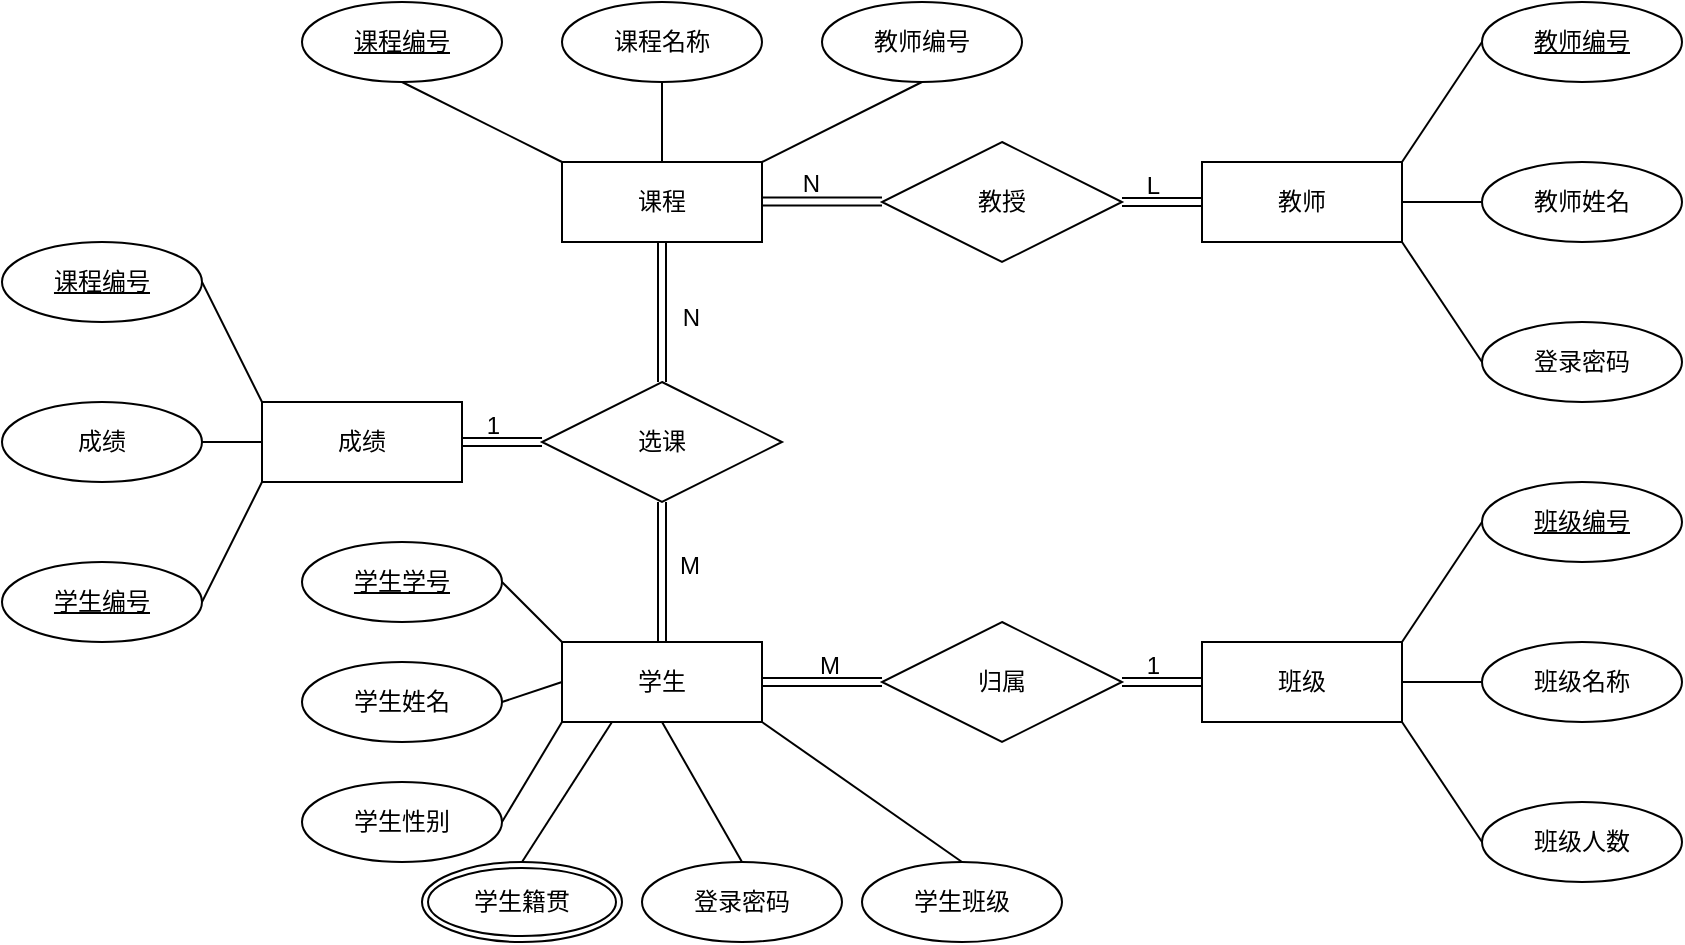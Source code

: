 <mxfile version="24.4.13" type="github">
  <diagram id="R2lEEEUBdFMjLlhIrx00" name="Page-1">
    <mxGraphModel dx="1112" dy="715" grid="1" gridSize="10" guides="1" tooltips="1" connect="1" arrows="1" fold="1" page="1" pageScale="1" pageWidth="850" pageHeight="1100" math="0" shadow="0" extFonts="Permanent Marker^https://fonts.googleapis.com/css?family=Permanent+Marker">
      <root>
        <mxCell id="0" />
        <mxCell id="1" parent="0" />
        <mxCell id="BHFfs2LMSZxfrCtF2bNt-1" value="学生" style="whiteSpace=wrap;html=1;align=center;" vertex="1" parent="1">
          <mxGeometry x="280" y="360" width="100" height="40" as="geometry" />
        </mxCell>
        <mxCell id="BHFfs2LMSZxfrCtF2bNt-2" value="班级" style="whiteSpace=wrap;html=1;align=center;" vertex="1" parent="1">
          <mxGeometry x="600" y="360" width="100" height="40" as="geometry" />
        </mxCell>
        <mxCell id="BHFfs2LMSZxfrCtF2bNt-3" value="课程" style="whiteSpace=wrap;html=1;align=center;" vertex="1" parent="1">
          <mxGeometry x="280" y="120" width="100" height="40" as="geometry" />
        </mxCell>
        <mxCell id="BHFfs2LMSZxfrCtF2bNt-4" value="选课" style="shape=rhombus;perimeter=rhombusPerimeter;whiteSpace=wrap;html=1;align=center;" vertex="1" parent="1">
          <mxGeometry x="270" y="230" width="120" height="60" as="geometry" />
        </mxCell>
        <mxCell id="BHFfs2LMSZxfrCtF2bNt-8" value="" style="shape=link;html=1;rounded=0;fontSize=12;startSize=8;endSize=8;curved=1;exitX=0.5;exitY=1;exitDx=0;exitDy=0;entryX=0.5;entryY=0;entryDx=0;entryDy=0;" edge="1" parent="1" source="BHFfs2LMSZxfrCtF2bNt-3" target="BHFfs2LMSZxfrCtF2bNt-4">
          <mxGeometry relative="1" as="geometry">
            <mxPoint x="330" y="170" as="sourcePoint" />
            <mxPoint x="490" y="170" as="targetPoint" />
          </mxGeometry>
        </mxCell>
        <mxCell id="BHFfs2LMSZxfrCtF2bNt-9" value="N" style="resizable=0;html=1;whiteSpace=wrap;align=right;verticalAlign=bottom;" connectable="0" vertex="1" parent="BHFfs2LMSZxfrCtF2bNt-8">
          <mxGeometry x="1" relative="1" as="geometry">
            <mxPoint x="20" y="-24" as="offset" />
          </mxGeometry>
        </mxCell>
        <mxCell id="BHFfs2LMSZxfrCtF2bNt-10" value="" style="shape=link;html=1;rounded=0;fontSize=12;startSize=8;endSize=8;curved=1;exitX=0.5;exitY=1;exitDx=0;exitDy=0;entryX=0.5;entryY=0;entryDx=0;entryDy=0;" edge="1" parent="1" source="BHFfs2LMSZxfrCtF2bNt-4" target="BHFfs2LMSZxfrCtF2bNt-1">
          <mxGeometry relative="1" as="geometry">
            <mxPoint x="470" y="240" as="sourcePoint" />
            <mxPoint x="630" y="240" as="targetPoint" />
          </mxGeometry>
        </mxCell>
        <mxCell id="BHFfs2LMSZxfrCtF2bNt-11" value="M" style="resizable=0;html=1;whiteSpace=wrap;align=right;verticalAlign=bottom;" connectable="0" vertex="1" parent="BHFfs2LMSZxfrCtF2bNt-10">
          <mxGeometry x="1" relative="1" as="geometry">
            <mxPoint x="20" y="-30" as="offset" />
          </mxGeometry>
        </mxCell>
        <mxCell id="BHFfs2LMSZxfrCtF2bNt-12" value="归属" style="shape=rhombus;perimeter=rhombusPerimeter;whiteSpace=wrap;html=1;align=center;" vertex="1" parent="1">
          <mxGeometry x="440" y="350" width="120" height="60" as="geometry" />
        </mxCell>
        <mxCell id="BHFfs2LMSZxfrCtF2bNt-16" value="" style="shape=link;html=1;rounded=0;fontSize=12;startSize=8;endSize=8;curved=1;exitX=1;exitY=0.5;exitDx=0;exitDy=0;entryX=0;entryY=0.5;entryDx=0;entryDy=0;" edge="1" parent="1" source="BHFfs2LMSZxfrCtF2bNt-12" target="BHFfs2LMSZxfrCtF2bNt-2">
          <mxGeometry relative="1" as="geometry">
            <mxPoint x="450" y="240" as="sourcePoint" />
            <mxPoint x="610" y="240" as="targetPoint" />
          </mxGeometry>
        </mxCell>
        <mxCell id="BHFfs2LMSZxfrCtF2bNt-17" value="1" style="resizable=0;html=1;whiteSpace=wrap;align=right;verticalAlign=bottom;" connectable="0" vertex="1" parent="BHFfs2LMSZxfrCtF2bNt-16">
          <mxGeometry x="1" relative="1" as="geometry">
            <mxPoint x="-20" as="offset" />
          </mxGeometry>
        </mxCell>
        <mxCell id="BHFfs2LMSZxfrCtF2bNt-18" value="" style="shape=link;html=1;rounded=0;fontSize=12;startSize=8;endSize=8;curved=1;exitX=1;exitY=0.5;exitDx=0;exitDy=0;entryX=0;entryY=0.5;entryDx=0;entryDy=0;" edge="1" parent="1" source="BHFfs2LMSZxfrCtF2bNt-1" target="BHFfs2LMSZxfrCtF2bNt-12">
          <mxGeometry relative="1" as="geometry">
            <mxPoint x="430" y="350" as="sourcePoint" />
            <mxPoint x="590" y="350" as="targetPoint" />
          </mxGeometry>
        </mxCell>
        <mxCell id="BHFfs2LMSZxfrCtF2bNt-19" value="M" style="resizable=0;html=1;whiteSpace=wrap;align=right;verticalAlign=bottom;" connectable="0" vertex="1" parent="BHFfs2LMSZxfrCtF2bNt-18">
          <mxGeometry x="1" relative="1" as="geometry">
            <mxPoint x="-20" as="offset" />
          </mxGeometry>
        </mxCell>
        <mxCell id="BHFfs2LMSZxfrCtF2bNt-20" value="教授" style="shape=rhombus;perimeter=rhombusPerimeter;whiteSpace=wrap;html=1;align=center;" vertex="1" parent="1">
          <mxGeometry x="440" y="110" width="120" height="60" as="geometry" />
        </mxCell>
        <mxCell id="BHFfs2LMSZxfrCtF2bNt-21" value="" style="shape=link;html=1;rounded=0;fontSize=12;startSize=8;endSize=8;curved=1;exitX=1;exitY=0.5;exitDx=0;exitDy=0;entryX=0;entryY=0.5;entryDx=0;entryDy=0;" edge="1" parent="1">
          <mxGeometry relative="1" as="geometry">
            <mxPoint x="380" y="139.8" as="sourcePoint" />
            <mxPoint x="440" y="139.8" as="targetPoint" />
          </mxGeometry>
        </mxCell>
        <mxCell id="BHFfs2LMSZxfrCtF2bNt-22" value="N" style="resizable=0;html=1;whiteSpace=wrap;align=right;verticalAlign=bottom;" connectable="0" vertex="1" parent="BHFfs2LMSZxfrCtF2bNt-21">
          <mxGeometry x="1" relative="1" as="geometry">
            <mxPoint x="-30" as="offset" />
          </mxGeometry>
        </mxCell>
        <mxCell id="BHFfs2LMSZxfrCtF2bNt-23" value="" style="shape=link;html=1;rounded=0;fontSize=12;startSize=8;endSize=8;curved=1;entryX=0;entryY=0.5;entryDx=0;entryDy=0;exitX=1;exitY=0.5;exitDx=0;exitDy=0;" edge="1" parent="1" source="BHFfs2LMSZxfrCtF2bNt-20" target="BHFfs2LMSZxfrCtF2bNt-25">
          <mxGeometry relative="1" as="geometry">
            <mxPoint x="380" y="250" as="sourcePoint" />
            <mxPoint x="515" y="250" as="targetPoint" />
          </mxGeometry>
        </mxCell>
        <mxCell id="BHFfs2LMSZxfrCtF2bNt-24" value="L" style="resizable=0;html=1;whiteSpace=wrap;align=right;verticalAlign=bottom;" connectable="0" vertex="1" parent="BHFfs2LMSZxfrCtF2bNt-23">
          <mxGeometry x="1" relative="1" as="geometry">
            <mxPoint x="-20" as="offset" />
          </mxGeometry>
        </mxCell>
        <mxCell id="BHFfs2LMSZxfrCtF2bNt-25" value="教师" style="whiteSpace=wrap;html=1;align=center;" vertex="1" parent="1">
          <mxGeometry x="600" y="120" width="100" height="40" as="geometry" />
        </mxCell>
        <mxCell id="BHFfs2LMSZxfrCtF2bNt-26" value="成绩" style="whiteSpace=wrap;html=1;align=center;" vertex="1" parent="1">
          <mxGeometry x="130" y="240" width="100" height="40" as="geometry" />
        </mxCell>
        <mxCell id="BHFfs2LMSZxfrCtF2bNt-27" value="" style="shape=link;html=1;rounded=0;fontSize=12;startSize=8;endSize=8;curved=1;exitX=1;exitY=0.5;exitDx=0;exitDy=0;entryX=0;entryY=0.5;entryDx=0;entryDy=0;" edge="1" parent="1" source="BHFfs2LMSZxfrCtF2bNt-26" target="BHFfs2LMSZxfrCtF2bNt-4">
          <mxGeometry relative="1" as="geometry">
            <mxPoint x="190" y="259.71" as="sourcePoint" />
            <mxPoint x="250" y="200" as="targetPoint" />
          </mxGeometry>
        </mxCell>
        <mxCell id="BHFfs2LMSZxfrCtF2bNt-28" value="1" style="resizable=0;html=1;whiteSpace=wrap;align=right;verticalAlign=bottom;" connectable="0" vertex="1" parent="BHFfs2LMSZxfrCtF2bNt-27">
          <mxGeometry x="1" relative="1" as="geometry">
            <mxPoint x="-20" as="offset" />
          </mxGeometry>
        </mxCell>
        <mxCell id="BHFfs2LMSZxfrCtF2bNt-29" value="学生编号" style="ellipse;whiteSpace=wrap;html=1;align=center;fontStyle=4;" vertex="1" parent="1">
          <mxGeometry y="320" width="100" height="40" as="geometry" />
        </mxCell>
        <mxCell id="BHFfs2LMSZxfrCtF2bNt-30" value="课程编号" style="ellipse;whiteSpace=wrap;html=1;align=center;fontStyle=4;" vertex="1" parent="1">
          <mxGeometry y="160" width="100" height="40" as="geometry" />
        </mxCell>
        <mxCell id="BHFfs2LMSZxfrCtF2bNt-31" value="成绩" style="ellipse;whiteSpace=wrap;html=1;align=center;" vertex="1" parent="1">
          <mxGeometry y="240" width="100" height="40" as="geometry" />
        </mxCell>
        <mxCell id="BHFfs2LMSZxfrCtF2bNt-33" value="" style="endArrow=none;html=1;rounded=0;fontSize=12;startSize=8;endSize=8;curved=1;exitX=1;exitY=0.5;exitDx=0;exitDy=0;entryX=0;entryY=1;entryDx=0;entryDy=0;" edge="1" parent="1" source="BHFfs2LMSZxfrCtF2bNt-29" target="BHFfs2LMSZxfrCtF2bNt-26">
          <mxGeometry relative="1" as="geometry">
            <mxPoint x="100" y="270" as="sourcePoint" />
            <mxPoint x="260" y="270" as="targetPoint" />
          </mxGeometry>
        </mxCell>
        <mxCell id="BHFfs2LMSZxfrCtF2bNt-34" value="" style="endArrow=none;html=1;rounded=0;fontSize=12;startSize=8;endSize=8;curved=1;exitX=1;exitY=0.5;exitDx=0;exitDy=0;entryX=0;entryY=0.5;entryDx=0;entryDy=0;" edge="1" parent="1" source="BHFfs2LMSZxfrCtF2bNt-31" target="BHFfs2LMSZxfrCtF2bNt-26">
          <mxGeometry relative="1" as="geometry">
            <mxPoint x="100" y="270" as="sourcePoint" />
            <mxPoint x="260" y="270" as="targetPoint" />
          </mxGeometry>
        </mxCell>
        <mxCell id="BHFfs2LMSZxfrCtF2bNt-35" value="" style="endArrow=none;html=1;rounded=0;fontSize=12;startSize=8;endSize=8;curved=1;exitX=1;exitY=0.5;exitDx=0;exitDy=0;entryX=0;entryY=0;entryDx=0;entryDy=0;" edge="1" parent="1" source="BHFfs2LMSZxfrCtF2bNt-30" target="BHFfs2LMSZxfrCtF2bNt-26">
          <mxGeometry relative="1" as="geometry">
            <mxPoint x="100" y="270" as="sourcePoint" />
            <mxPoint x="260" y="270" as="targetPoint" />
          </mxGeometry>
        </mxCell>
        <mxCell id="BHFfs2LMSZxfrCtF2bNt-37" value="学生学号" style="ellipse;whiteSpace=wrap;html=1;align=center;fontStyle=4;" vertex="1" parent="1">
          <mxGeometry x="150" y="310" width="100" height="40" as="geometry" />
        </mxCell>
        <mxCell id="BHFfs2LMSZxfrCtF2bNt-38" value="学生姓名" style="ellipse;whiteSpace=wrap;html=1;align=center;" vertex="1" parent="1">
          <mxGeometry x="150" y="370" width="100" height="40" as="geometry" />
        </mxCell>
        <mxCell id="BHFfs2LMSZxfrCtF2bNt-39" value="学生性别" style="ellipse;whiteSpace=wrap;html=1;align=center;" vertex="1" parent="1">
          <mxGeometry x="150" y="430" width="100" height="40" as="geometry" />
        </mxCell>
        <mxCell id="BHFfs2LMSZxfrCtF2bNt-40" value="学生籍贯" style="ellipse;shape=doubleEllipse;margin=3;whiteSpace=wrap;html=1;align=center;" vertex="1" parent="1">
          <mxGeometry x="210" y="470" width="100" height="40" as="geometry" />
        </mxCell>
        <mxCell id="BHFfs2LMSZxfrCtF2bNt-41" value="登录密码" style="ellipse;whiteSpace=wrap;html=1;align=center;" vertex="1" parent="1">
          <mxGeometry x="320" y="470" width="100" height="40" as="geometry" />
        </mxCell>
        <mxCell id="BHFfs2LMSZxfrCtF2bNt-42" value="学生班级" style="ellipse;whiteSpace=wrap;html=1;align=center;" vertex="1" parent="1">
          <mxGeometry x="430" y="470" width="100" height="40" as="geometry" />
        </mxCell>
        <mxCell id="BHFfs2LMSZxfrCtF2bNt-43" value="" style="endArrow=none;html=1;rounded=0;fontSize=12;startSize=8;endSize=8;curved=1;exitX=1;exitY=0.5;exitDx=0;exitDy=0;entryX=0;entryY=0;entryDx=0;entryDy=0;" edge="1" parent="1" source="BHFfs2LMSZxfrCtF2bNt-37" target="BHFfs2LMSZxfrCtF2bNt-1">
          <mxGeometry relative="1" as="geometry">
            <mxPoint x="370" y="420" as="sourcePoint" />
            <mxPoint x="530" y="420" as="targetPoint" />
          </mxGeometry>
        </mxCell>
        <mxCell id="BHFfs2LMSZxfrCtF2bNt-44" value="" style="endArrow=none;html=1;rounded=0;fontSize=12;startSize=8;endSize=8;curved=1;exitX=1;exitY=1;exitDx=0;exitDy=0;entryX=0.5;entryY=0;entryDx=0;entryDy=0;" edge="1" parent="1" source="BHFfs2LMSZxfrCtF2bNt-1" target="BHFfs2LMSZxfrCtF2bNt-42">
          <mxGeometry relative="1" as="geometry">
            <mxPoint x="370" y="420" as="sourcePoint" />
            <mxPoint x="530" y="420" as="targetPoint" />
          </mxGeometry>
        </mxCell>
        <mxCell id="BHFfs2LMSZxfrCtF2bNt-45" value="" style="endArrow=none;html=1;rounded=0;fontSize=12;startSize=8;endSize=8;curved=1;exitX=0.5;exitY=0;exitDx=0;exitDy=0;entryX=0.5;entryY=1;entryDx=0;entryDy=0;" edge="1" parent="1" source="BHFfs2LMSZxfrCtF2bNt-41" target="BHFfs2LMSZxfrCtF2bNt-1">
          <mxGeometry relative="1" as="geometry">
            <mxPoint x="370" y="420" as="sourcePoint" />
            <mxPoint x="530" y="420" as="targetPoint" />
          </mxGeometry>
        </mxCell>
        <mxCell id="BHFfs2LMSZxfrCtF2bNt-46" value="" style="endArrow=none;html=1;rounded=0;fontSize=12;startSize=8;endSize=8;curved=1;exitX=0.5;exitY=0;exitDx=0;exitDy=0;entryX=0.25;entryY=1;entryDx=0;entryDy=0;" edge="1" parent="1" source="BHFfs2LMSZxfrCtF2bNt-40" target="BHFfs2LMSZxfrCtF2bNt-1">
          <mxGeometry relative="1" as="geometry">
            <mxPoint x="370" y="420" as="sourcePoint" />
            <mxPoint x="530" y="420" as="targetPoint" />
          </mxGeometry>
        </mxCell>
        <mxCell id="BHFfs2LMSZxfrCtF2bNt-47" value="" style="endArrow=none;html=1;rounded=0;fontSize=12;startSize=8;endSize=8;curved=1;exitX=1;exitY=0.5;exitDx=0;exitDy=0;entryX=0;entryY=1;entryDx=0;entryDy=0;" edge="1" parent="1" source="BHFfs2LMSZxfrCtF2bNt-39" target="BHFfs2LMSZxfrCtF2bNt-1">
          <mxGeometry relative="1" as="geometry">
            <mxPoint x="370" y="420" as="sourcePoint" />
            <mxPoint x="530" y="420" as="targetPoint" />
          </mxGeometry>
        </mxCell>
        <mxCell id="BHFfs2LMSZxfrCtF2bNt-48" value="" style="endArrow=none;html=1;rounded=0;fontSize=12;startSize=8;endSize=8;curved=1;exitX=1;exitY=0.5;exitDx=0;exitDy=0;entryX=0;entryY=0.5;entryDx=0;entryDy=0;" edge="1" parent="1" source="BHFfs2LMSZxfrCtF2bNt-38" target="BHFfs2LMSZxfrCtF2bNt-1">
          <mxGeometry relative="1" as="geometry">
            <mxPoint x="370" y="420" as="sourcePoint" />
            <mxPoint x="530" y="420" as="targetPoint" />
          </mxGeometry>
        </mxCell>
        <mxCell id="BHFfs2LMSZxfrCtF2bNt-49" value="教师编号" style="ellipse;whiteSpace=wrap;html=1;align=center;" vertex="1" parent="1">
          <mxGeometry x="410" y="40" width="100" height="40" as="geometry" />
        </mxCell>
        <mxCell id="BHFfs2LMSZxfrCtF2bNt-50" value="课程名称" style="ellipse;whiteSpace=wrap;html=1;align=center;" vertex="1" parent="1">
          <mxGeometry x="280" y="40" width="100" height="40" as="geometry" />
        </mxCell>
        <mxCell id="BHFfs2LMSZxfrCtF2bNt-51" value="课程编号" style="ellipse;whiteSpace=wrap;html=1;align=center;fontStyle=4;" vertex="1" parent="1">
          <mxGeometry x="150" y="40" width="100" height="40" as="geometry" />
        </mxCell>
        <mxCell id="BHFfs2LMSZxfrCtF2bNt-52" value="" style="endArrow=none;html=1;rounded=0;fontSize=12;startSize=8;endSize=8;curved=1;exitX=0.5;exitY=1;exitDx=0;exitDy=0;entryX=1;entryY=0;entryDx=0;entryDy=0;" edge="1" parent="1" source="BHFfs2LMSZxfrCtF2bNt-49" target="BHFfs2LMSZxfrCtF2bNt-3">
          <mxGeometry relative="1" as="geometry">
            <mxPoint x="370" y="130" as="sourcePoint" />
            <mxPoint x="530" y="130" as="targetPoint" />
          </mxGeometry>
        </mxCell>
        <mxCell id="BHFfs2LMSZxfrCtF2bNt-53" value="" style="endArrow=none;html=1;rounded=0;fontSize=12;startSize=8;endSize=8;curved=1;exitX=0.5;exitY=1;exitDx=0;exitDy=0;entryX=0.5;entryY=0;entryDx=0;entryDy=0;" edge="1" parent="1" source="BHFfs2LMSZxfrCtF2bNt-50" target="BHFfs2LMSZxfrCtF2bNt-3">
          <mxGeometry relative="1" as="geometry">
            <mxPoint x="370" y="130" as="sourcePoint" />
            <mxPoint x="530" y="130" as="targetPoint" />
          </mxGeometry>
        </mxCell>
        <mxCell id="BHFfs2LMSZxfrCtF2bNt-54" value="" style="endArrow=none;html=1;rounded=0;fontSize=12;startSize=8;endSize=8;curved=1;exitX=0.5;exitY=1;exitDx=0;exitDy=0;entryX=0;entryY=0;entryDx=0;entryDy=0;" edge="1" parent="1" source="BHFfs2LMSZxfrCtF2bNt-51" target="BHFfs2LMSZxfrCtF2bNt-3">
          <mxGeometry relative="1" as="geometry">
            <mxPoint x="370" y="130" as="sourcePoint" />
            <mxPoint x="530" y="130" as="targetPoint" />
          </mxGeometry>
        </mxCell>
        <mxCell id="BHFfs2LMSZxfrCtF2bNt-55" value="教师编号" style="ellipse;whiteSpace=wrap;html=1;align=center;fontStyle=4;" vertex="1" parent="1">
          <mxGeometry x="740" y="40" width="100" height="40" as="geometry" />
        </mxCell>
        <mxCell id="BHFfs2LMSZxfrCtF2bNt-56" value="教师姓名" style="ellipse;whiteSpace=wrap;html=1;align=center;" vertex="1" parent="1">
          <mxGeometry x="740" y="120" width="100" height="40" as="geometry" />
        </mxCell>
        <mxCell id="BHFfs2LMSZxfrCtF2bNt-57" value="登录密码" style="ellipse;whiteSpace=wrap;html=1;align=center;" vertex="1" parent="1">
          <mxGeometry x="740" y="200" width="100" height="40" as="geometry" />
        </mxCell>
        <mxCell id="BHFfs2LMSZxfrCtF2bNt-58" value="" style="endArrow=none;html=1;rounded=0;fontSize=12;startSize=8;endSize=8;curved=1;exitX=1;exitY=1;exitDx=0;exitDy=0;entryX=0;entryY=0.5;entryDx=0;entryDy=0;" edge="1" parent="1" source="BHFfs2LMSZxfrCtF2bNt-25" target="BHFfs2LMSZxfrCtF2bNt-57">
          <mxGeometry relative="1" as="geometry">
            <mxPoint x="660" y="130" as="sourcePoint" />
            <mxPoint x="820" y="130" as="targetPoint" />
          </mxGeometry>
        </mxCell>
        <mxCell id="BHFfs2LMSZxfrCtF2bNt-59" value="" style="endArrow=none;html=1;rounded=0;fontSize=12;startSize=8;endSize=8;curved=1;exitX=1;exitY=0.5;exitDx=0;exitDy=0;entryX=0;entryY=0.5;entryDx=0;entryDy=0;" edge="1" parent="1" source="BHFfs2LMSZxfrCtF2bNt-25" target="BHFfs2LMSZxfrCtF2bNt-56">
          <mxGeometry relative="1" as="geometry">
            <mxPoint x="660" y="130" as="sourcePoint" />
            <mxPoint x="820" y="130" as="targetPoint" />
          </mxGeometry>
        </mxCell>
        <mxCell id="BHFfs2LMSZxfrCtF2bNt-60" value="" style="endArrow=none;html=1;rounded=0;fontSize=12;startSize=8;endSize=8;curved=1;exitX=1;exitY=0;exitDx=0;exitDy=0;entryX=0;entryY=0.5;entryDx=0;entryDy=0;" edge="1" parent="1" source="BHFfs2LMSZxfrCtF2bNt-25" target="BHFfs2LMSZxfrCtF2bNt-55">
          <mxGeometry relative="1" as="geometry">
            <mxPoint x="660" y="130" as="sourcePoint" />
            <mxPoint x="820" y="130" as="targetPoint" />
          </mxGeometry>
        </mxCell>
        <mxCell id="BHFfs2LMSZxfrCtF2bNt-61" value="班级编号" style="ellipse;whiteSpace=wrap;html=1;align=center;fontStyle=4;" vertex="1" parent="1">
          <mxGeometry x="740" y="280" width="100" height="40" as="geometry" />
        </mxCell>
        <mxCell id="BHFfs2LMSZxfrCtF2bNt-62" value="班级名称" style="ellipse;whiteSpace=wrap;html=1;align=center;" vertex="1" parent="1">
          <mxGeometry x="740" y="360" width="100" height="40" as="geometry" />
        </mxCell>
        <mxCell id="BHFfs2LMSZxfrCtF2bNt-63" value="班级人数" style="ellipse;whiteSpace=wrap;html=1;align=center;" vertex="1" parent="1">
          <mxGeometry x="740" y="440" width="100" height="40" as="geometry" />
        </mxCell>
        <mxCell id="BHFfs2LMSZxfrCtF2bNt-64" value="" style="endArrow=none;html=1;rounded=0;fontSize=12;startSize=8;endSize=8;curved=1;exitX=1;exitY=1;exitDx=0;exitDy=0;entryX=0;entryY=0.5;entryDx=0;entryDy=0;" edge="1" parent="1" source="BHFfs2LMSZxfrCtF2bNt-2" target="BHFfs2LMSZxfrCtF2bNt-63">
          <mxGeometry relative="1" as="geometry">
            <mxPoint x="660" y="270" as="sourcePoint" />
            <mxPoint x="820" y="270" as="targetPoint" />
          </mxGeometry>
        </mxCell>
        <mxCell id="BHFfs2LMSZxfrCtF2bNt-65" value="" style="endArrow=none;html=1;rounded=0;fontSize=12;startSize=8;endSize=8;curved=1;exitX=1;exitY=0.5;exitDx=0;exitDy=0;entryX=0;entryY=0.5;entryDx=0;entryDy=0;" edge="1" parent="1" source="BHFfs2LMSZxfrCtF2bNt-2" target="BHFfs2LMSZxfrCtF2bNt-62">
          <mxGeometry relative="1" as="geometry">
            <mxPoint x="660" y="270" as="sourcePoint" />
            <mxPoint x="820" y="270" as="targetPoint" />
          </mxGeometry>
        </mxCell>
        <mxCell id="BHFfs2LMSZxfrCtF2bNt-66" value="" style="endArrow=none;html=1;rounded=0;fontSize=12;startSize=8;endSize=8;curved=1;exitX=1;exitY=0;exitDx=0;exitDy=0;entryX=0;entryY=0.5;entryDx=0;entryDy=0;" edge="1" parent="1" source="BHFfs2LMSZxfrCtF2bNt-2" target="BHFfs2LMSZxfrCtF2bNt-61">
          <mxGeometry relative="1" as="geometry">
            <mxPoint x="660" y="270" as="sourcePoint" />
            <mxPoint x="820" y="270" as="targetPoint" />
          </mxGeometry>
        </mxCell>
      </root>
    </mxGraphModel>
  </diagram>
</mxfile>
